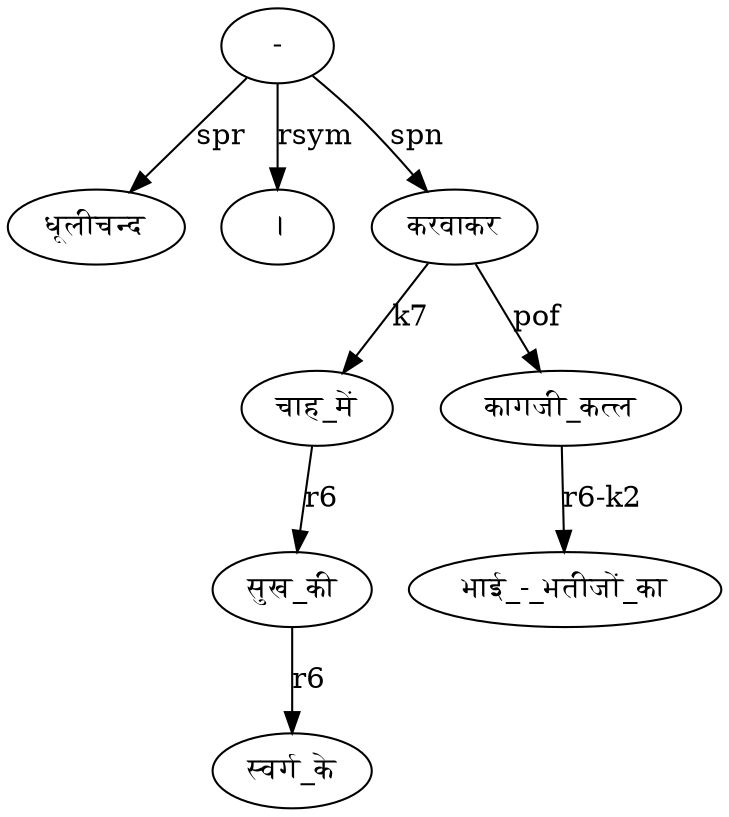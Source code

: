 digraph {
	"चाह_में" -> "सुख_की"[label="r6"];
	"कागजी_कत्ल" -> "भाई_-_भतीजों_का"[label="r6-k2"];
	"सुख_की" -> "स्वर्ग_के"[label="r6"];
	"-" -> "धूलीचन्द"[label="spr"];
	"-" -> "।"[label="rsym"];
	"-" -> "करवाकर"[label="spn"];
	"करवाकर" -> "कागजी_कत्ल"[label="pof"];
	"करवाकर" -> "चाह_में"[label="k7"];
}